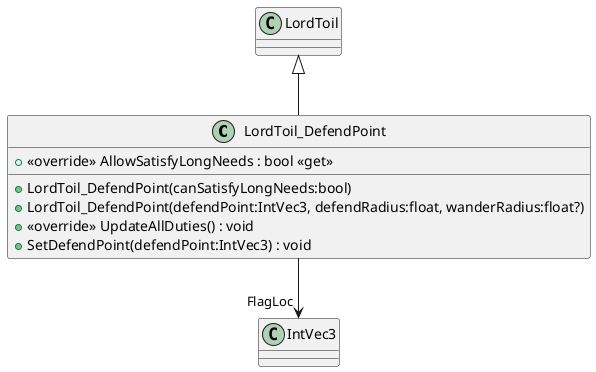 @startuml
class LordToil_DefendPoint {
    + <<override>> AllowSatisfyLongNeeds : bool <<get>>
    + LordToil_DefendPoint(canSatisfyLongNeeds:bool)
    + LordToil_DefendPoint(defendPoint:IntVec3, defendRadius:float, wanderRadius:float?)
    + <<override>> UpdateAllDuties() : void
    + SetDefendPoint(defendPoint:IntVec3) : void
}
LordToil <|-- LordToil_DefendPoint
LordToil_DefendPoint --> "FlagLoc" IntVec3
@enduml
